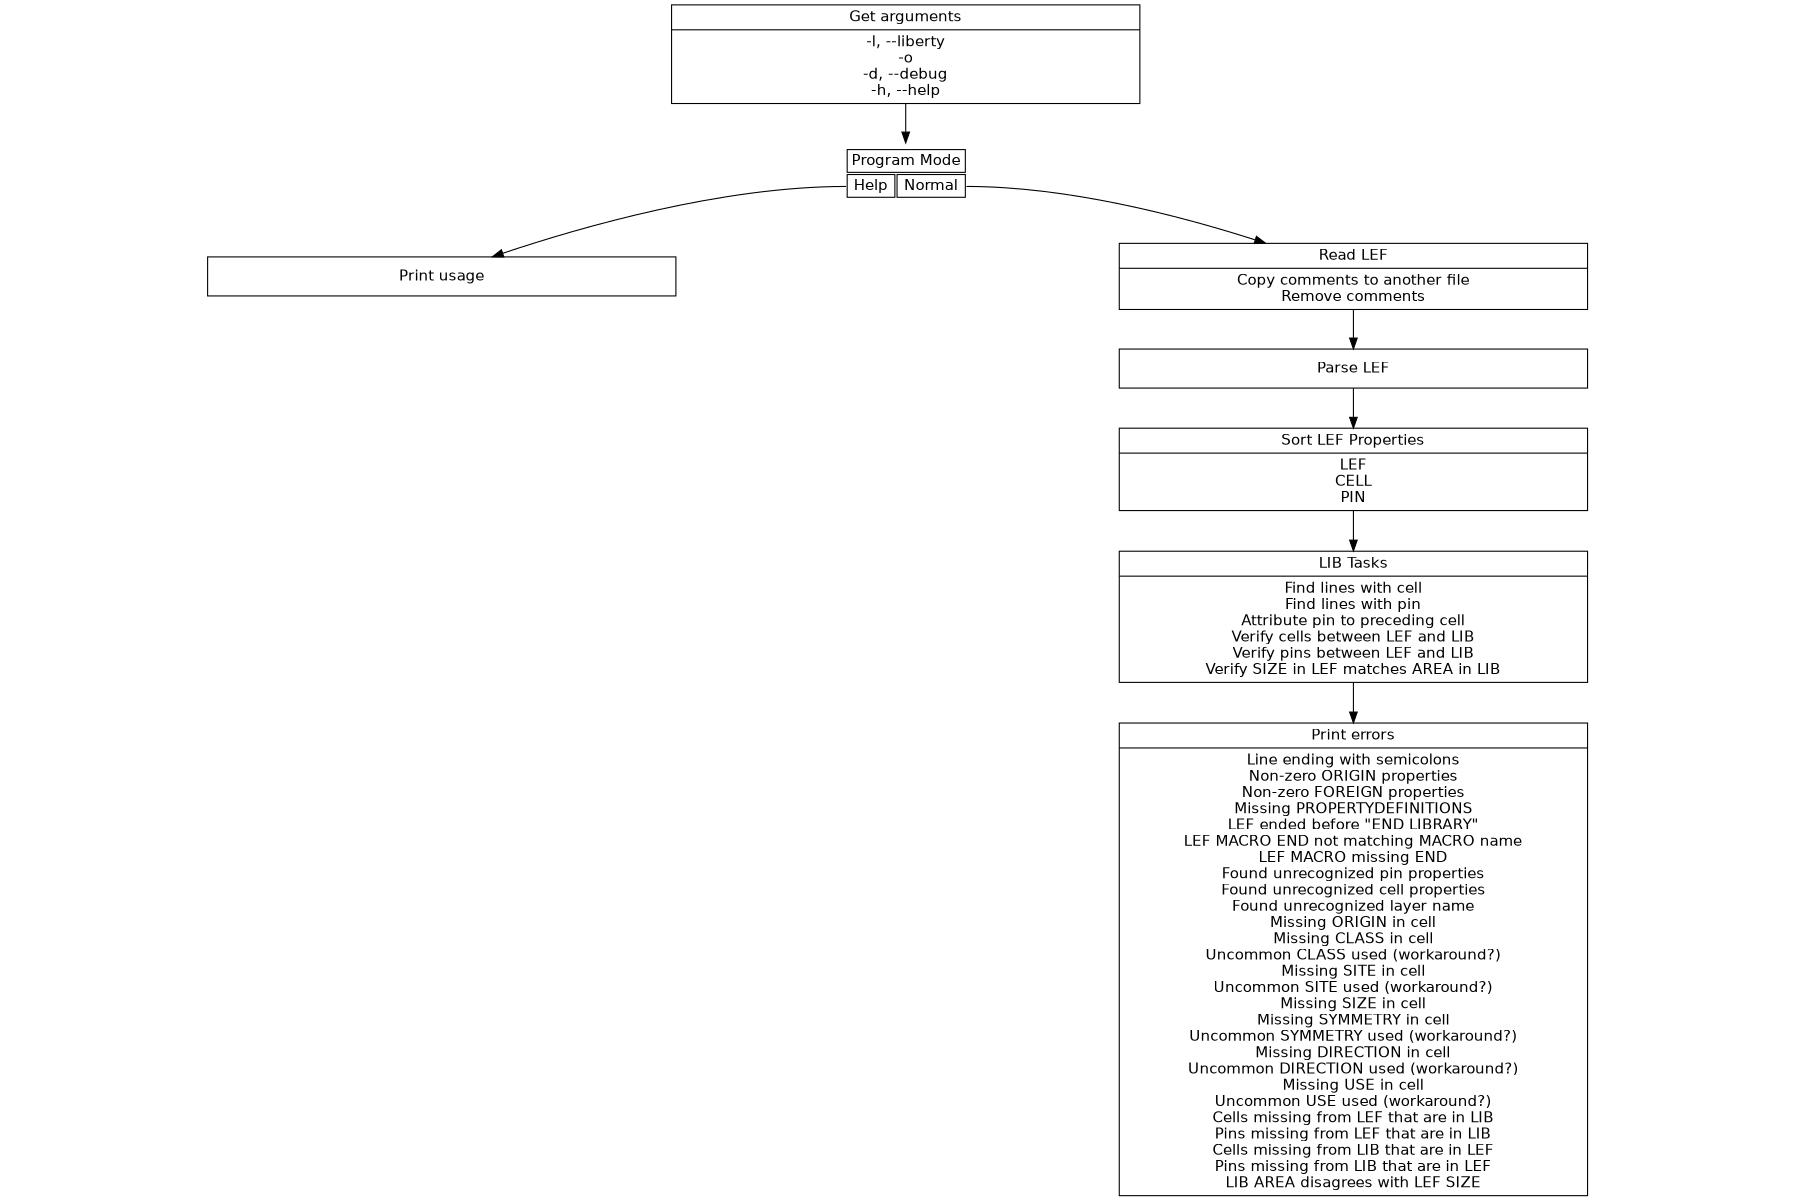 digraph sortLEFdata {
    ordering=out;
    size="12,8";
    ratio=fill;
    rankdir=TB;
    style="invis";    
    concentrate=true;
    node [fontname=Helvetica shape=record width=6];

    ###
    ###
    ###

    GET_ARGS [label="{Get arguments|-l, --liberty\n-o\n-d, --debug\n-h, --help}"];
    PROGRAM_MODE [
        shape=plaintext
        label=<
            <table border="0" cellborder="1">
                <tr>
                    <td colspan="2">Program Mode</td>
                </tr>
                <tr>
                    <td port='help'>Help</td>
                    <td port='normal'>Normal</td>
                </tr>
            </table>
        >
    ];
    # Help Mode
    PRINT_USAGE [label="Print usage"];

    # Normal Mode
    READ_LEF [label="{Read LEF|Copy comments to another file\nRemove comments}"];    
    PARSE_LEF [label="Parse LEF"];
    SORT_MACRO [label="{Sort LEF Properties|LEF\nCELL\nPIN}"];
    LIB_TASKS [label="{LIB Tasks|Find lines with cell\nFind lines with pin\nAttribute pin to preceding cell\nVerify cells between LEF and LIB\nVerify pins between LEF and LIB\nVerify SIZE in LEF matches AREA in LIB}"];
    ERRORS [label="{Print errors|Line ending with semicolons\nNon-zero ORIGIN properties\nNon-zero FOREIGN properties\nMissing PROPERTYDEFINITIONS\nLEF ended before \"END LIBRARY\"\nLEF MACRO END not matching MACRO name\nLEF MACRO missing END\nFound unrecognized pin properties\nFound unrecognized cell properties\nFound unrecognized layer name\nMissing ORIGIN in cell\nMissing CLASS in cell\nUncommon CLASS used (workaround?)\nMissing SITE in cell\nUncommon SITE used (workaround?)\nMissing SIZE in cell\nMissing SYMMETRY in cell\nUncommon SYMMETRY used (workaround?)\nMissing DIRECTION in cell\nUncommon DIRECTION used (workaround?)\nMissing USE in cell\nUncommon USE used (workaround?)\nCells missing from LEF that are in LIB\nPins missing from LEF that are in LIB\nCells missing from LIB that are in LEF\nPins missing from LIB that are in LEF\nLIB AREA disagrees with LEF SIZE}"];

    ###
    ###
    ###

    GET_ARGS -> PROGRAM_MODE;
    PROGRAM_MODE:help
    -> PRINT_USAGE;
    PROGRAM_MODE:normal
    -> READ_LEF
    -> PARSE_LEF
    -> SORT_MACRO
    -> LIB_TASKS
    -> ERRORS;
}